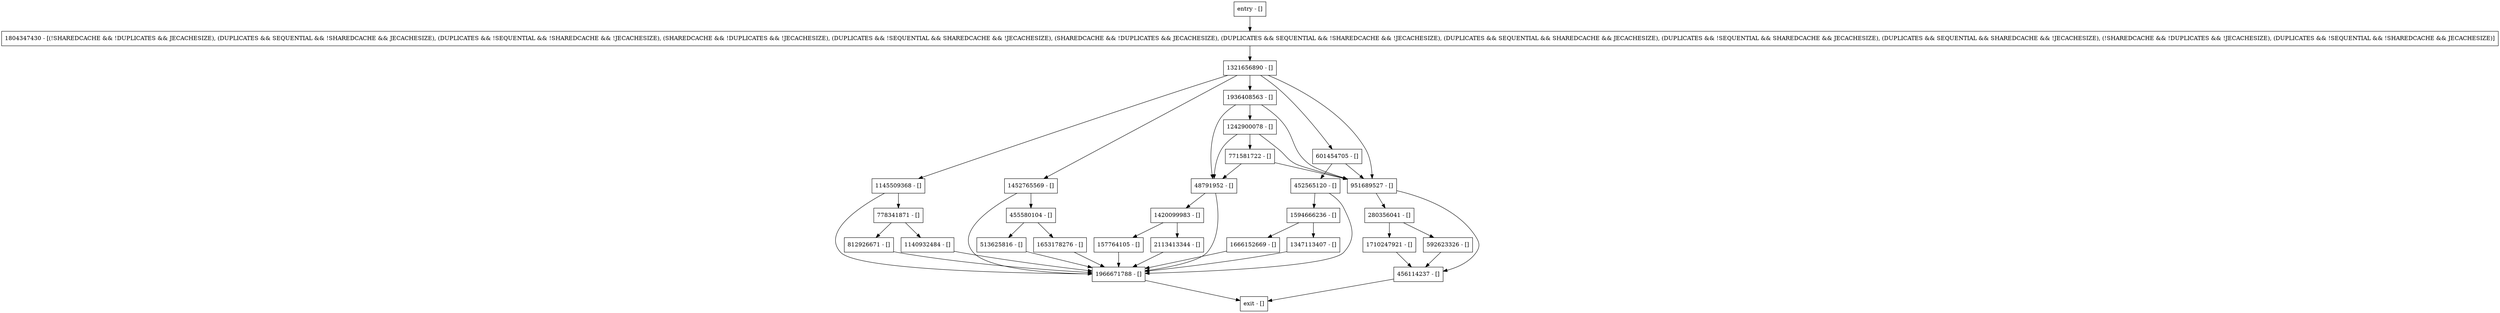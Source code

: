digraph run {
node [shape=record];
1420099983 [label="1420099983 - []"];
48791952 [label="48791952 - []"];
1594666236 [label="1594666236 - []"];
1804347430 [label="1804347430 - [(!SHAREDCACHE && !DUPLICATES && JECACHESIZE), (DUPLICATES && SEQUENTIAL && !SHAREDCACHE && JECACHESIZE), (DUPLICATES && !SEQUENTIAL && !SHAREDCACHE && !JECACHESIZE), (SHAREDCACHE && !DUPLICATES && !JECACHESIZE), (DUPLICATES && !SEQUENTIAL && SHAREDCACHE && !JECACHESIZE), (SHAREDCACHE && !DUPLICATES && JECACHESIZE), (DUPLICATES && SEQUENTIAL && !SHAREDCACHE && !JECACHESIZE), (DUPLICATES && SEQUENTIAL && SHAREDCACHE && JECACHESIZE), (DUPLICATES && !SEQUENTIAL && SHAREDCACHE && JECACHESIZE), (DUPLICATES && SEQUENTIAL && SHAREDCACHE && !JECACHESIZE), (!SHAREDCACHE && !DUPLICATES && !JECACHESIZE), (DUPLICATES && !SEQUENTIAL && !SHAREDCACHE && JECACHESIZE)]"];
1140932484 [label="1140932484 - []"];
1966671788 [label="1966671788 - []"];
2113413344 [label="2113413344 - []"];
778341871 [label="778341871 - []"];
280356041 [label="280356041 - []"];
771581722 [label="771581722 - []"];
1321656890 [label="1321656890 - []"];
1347113407 [label="1347113407 - []"];
1145509368 [label="1145509368 - []"];
456114237 [label="456114237 - []"];
812926671 [label="812926671 - []"];
592623326 [label="592623326 - []"];
157764105 [label="157764105 - []"];
entry [label="entry - []"];
exit [label="exit - []"];
1936408563 [label="1936408563 - []"];
452565120 [label="452565120 - []"];
1452765569 [label="1452765569 - []"];
455580104 [label="455580104 - []"];
1242900078 [label="1242900078 - []"];
601454705 [label="601454705 - []"];
1710247921 [label="1710247921 - []"];
951689527 [label="951689527 - []"];
1653178276 [label="1653178276 - []"];
513625816 [label="513625816 - []"];
1666152669 [label="1666152669 - []"];
entry;
exit;
1420099983 -> 2113413344;
1420099983 -> 157764105;
48791952 -> 1966671788;
48791952 -> 1420099983;
1594666236 -> 1347113407;
1594666236 -> 1666152669;
1804347430 -> 1321656890;
1140932484 -> 1966671788;
1966671788 -> exit;
2113413344 -> 1966671788;
778341871 -> 812926671;
778341871 -> 1140932484;
280356041 -> 1710247921;
280356041 -> 592623326;
771581722 -> 48791952;
771581722 -> 951689527;
1321656890 -> 1936408563;
1321656890 -> 1452765569;
1321656890 -> 1145509368;
1321656890 -> 601454705;
1321656890 -> 951689527;
1347113407 -> 1966671788;
1145509368 -> 1966671788;
1145509368 -> 778341871;
456114237 -> exit;
812926671 -> 1966671788;
592623326 -> 456114237;
157764105 -> 1966671788;
entry -> 1804347430;
1936408563 -> 48791952;
1936408563 -> 1242900078;
1936408563 -> 951689527;
452565120 -> 1966671788;
452565120 -> 1594666236;
1452765569 -> 1966671788;
1452765569 -> 455580104;
455580104 -> 1653178276;
455580104 -> 513625816;
1242900078 -> 48791952;
1242900078 -> 771581722;
1242900078 -> 951689527;
601454705 -> 452565120;
601454705 -> 951689527;
1710247921 -> 456114237;
951689527 -> 280356041;
951689527 -> 456114237;
1653178276 -> 1966671788;
513625816 -> 1966671788;
1666152669 -> 1966671788;
}

